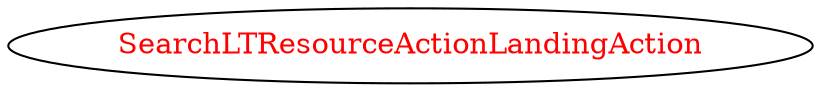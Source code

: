 digraph dependencyGraph {
 concentrate=true;
 ranksep="2.0";
 rankdir="LR"; 
 splines="ortho";
"SearchLTResourceActionLandingAction" [fontcolor="red"];
}